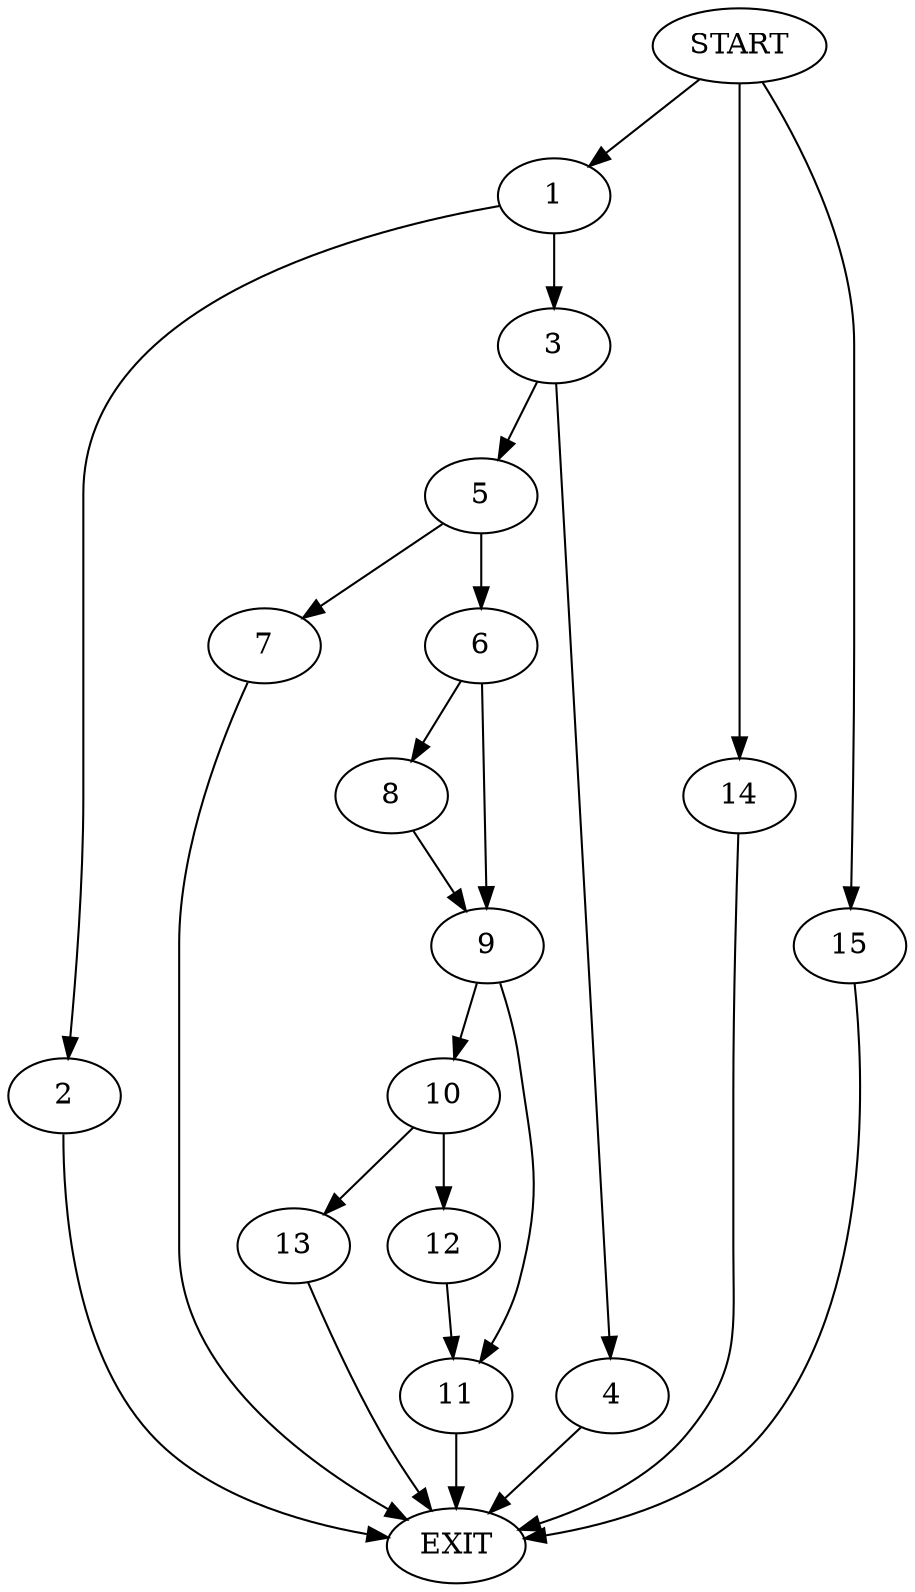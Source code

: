 digraph {
0 [label="START"]
16 [label="EXIT"]
0 -> 1
1 -> 2
1 -> 3
3 -> 4
3 -> 5
2 -> 16
4 -> 16
5 -> 6
5 -> 7
6 -> 8
6 -> 9
7 -> 16
8 -> 9
9 -> 10
9 -> 11
11 -> 16
10 -> 12
10 -> 13
13 -> 16
12 -> 11
0 -> 14
14 -> 16
0 -> 15
15 -> 16
}
